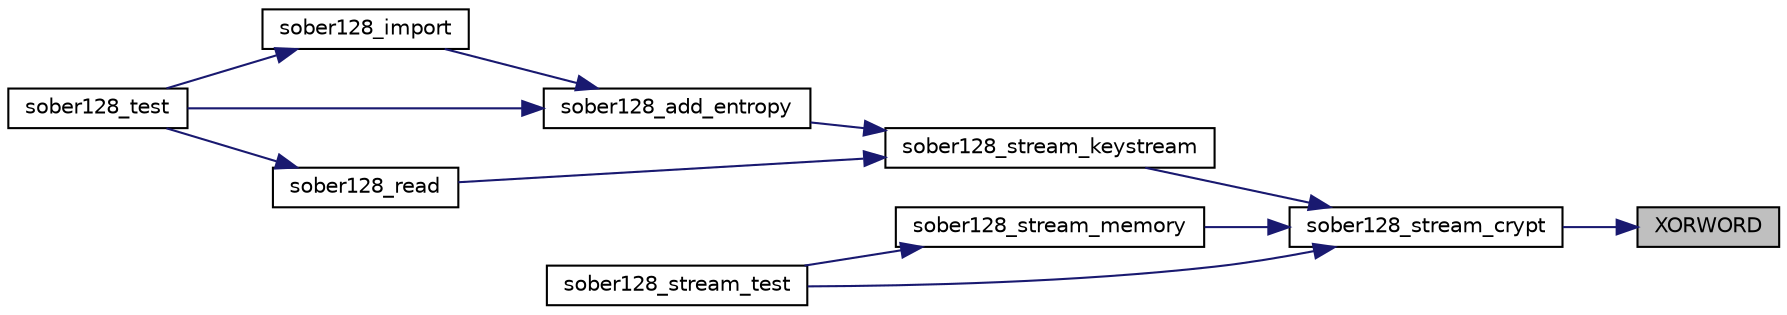 digraph "XORWORD"
{
 // LATEX_PDF_SIZE
  edge [fontname="Helvetica",fontsize="10",labelfontname="Helvetica",labelfontsize="10"];
  node [fontname="Helvetica",fontsize="10",shape=record];
  rankdir="RL";
  Node135 [label="XORWORD",height=0.2,width=0.4,color="black", fillcolor="grey75", style="filled", fontcolor="black",tooltip=" "];
  Node135 -> Node136 [dir="back",color="midnightblue",fontsize="10",style="solid",fontname="Helvetica"];
  Node136 [label="sober128_stream_crypt",height=0.2,width=0.4,color="black", fillcolor="white", style="filled",URL="$sober128__stream_8c.html#ae518d65a1bd918959e0d52e3f7d963de",tooltip="Encrypt (or decrypt) bytes of ciphertext (or plaintext) with Sober128."];
  Node136 -> Node137 [dir="back",color="midnightblue",fontsize="10",style="solid",fontname="Helvetica"];
  Node137 [label="sober128_stream_keystream",height=0.2,width=0.4,color="black", fillcolor="white", style="filled",URL="$sober128__stream_8c.html#a8f44e316ae3d51801843156a64966a34",tooltip=" "];
  Node137 -> Node138 [dir="back",color="midnightblue",fontsize="10",style="solid",fontname="Helvetica"];
  Node138 [label="sober128_add_entropy",height=0.2,width=0.4,color="black", fillcolor="white", style="filled",URL="$sober128_8c.html#a477d801a7eb2e66db6c4c3d7f2db3827",tooltip="Add entropy to the PRNG state."];
  Node138 -> Node139 [dir="back",color="midnightblue",fontsize="10",style="solid",fontname="Helvetica"];
  Node139 [label="sober128_import",height=0.2,width=0.4,color="black", fillcolor="white", style="filled",URL="$sober128_8c.html#abd0bdcc3d2a0436f74ab10b0c68fcbca",tooltip="Import a PRNG state."];
  Node139 -> Node140 [dir="back",color="midnightblue",fontsize="10",style="solid",fontname="Helvetica"];
  Node140 [label="sober128_test",height=0.2,width=0.4,color="black", fillcolor="white", style="filled",URL="$sober128_8c.html#ae89334392b56e0cb75d493a5bdba60b7",tooltip="PRNG self-test."];
  Node138 -> Node140 [dir="back",color="midnightblue",fontsize="10",style="solid",fontname="Helvetica"];
  Node137 -> Node141 [dir="back",color="midnightblue",fontsize="10",style="solid",fontname="Helvetica"];
  Node141 [label="sober128_read",height=0.2,width=0.4,color="black", fillcolor="white", style="filled",URL="$sober128_8c.html#a8e7604858301441d7c791a5e86b03025",tooltip="Read from the PRNG."];
  Node141 -> Node140 [dir="back",color="midnightblue",fontsize="10",style="solid",fontname="Helvetica"];
  Node136 -> Node142 [dir="back",color="midnightblue",fontsize="10",style="solid",fontname="Helvetica"];
  Node142 [label="sober128_stream_memory",height=0.2,width=0.4,color="black", fillcolor="white", style="filled",URL="$sober128__stream__memory_8c.html#a81dcb5a025f5672c4866d6d7cc906910",tooltip="Encrypt (or decrypt) bytes of ciphertext (or plaintext) with SOBER128."];
  Node142 -> Node143 [dir="back",color="midnightblue",fontsize="10",style="solid",fontname="Helvetica"];
  Node143 [label="sober128_stream_test",height=0.2,width=0.4,color="black", fillcolor="white", style="filled",URL="$sober128__test_8c.html#a8e3db22bfcfb2f1aab3756833983d15b",tooltip=" "];
  Node136 -> Node143 [dir="back",color="midnightblue",fontsize="10",style="solid",fontname="Helvetica"];
}
